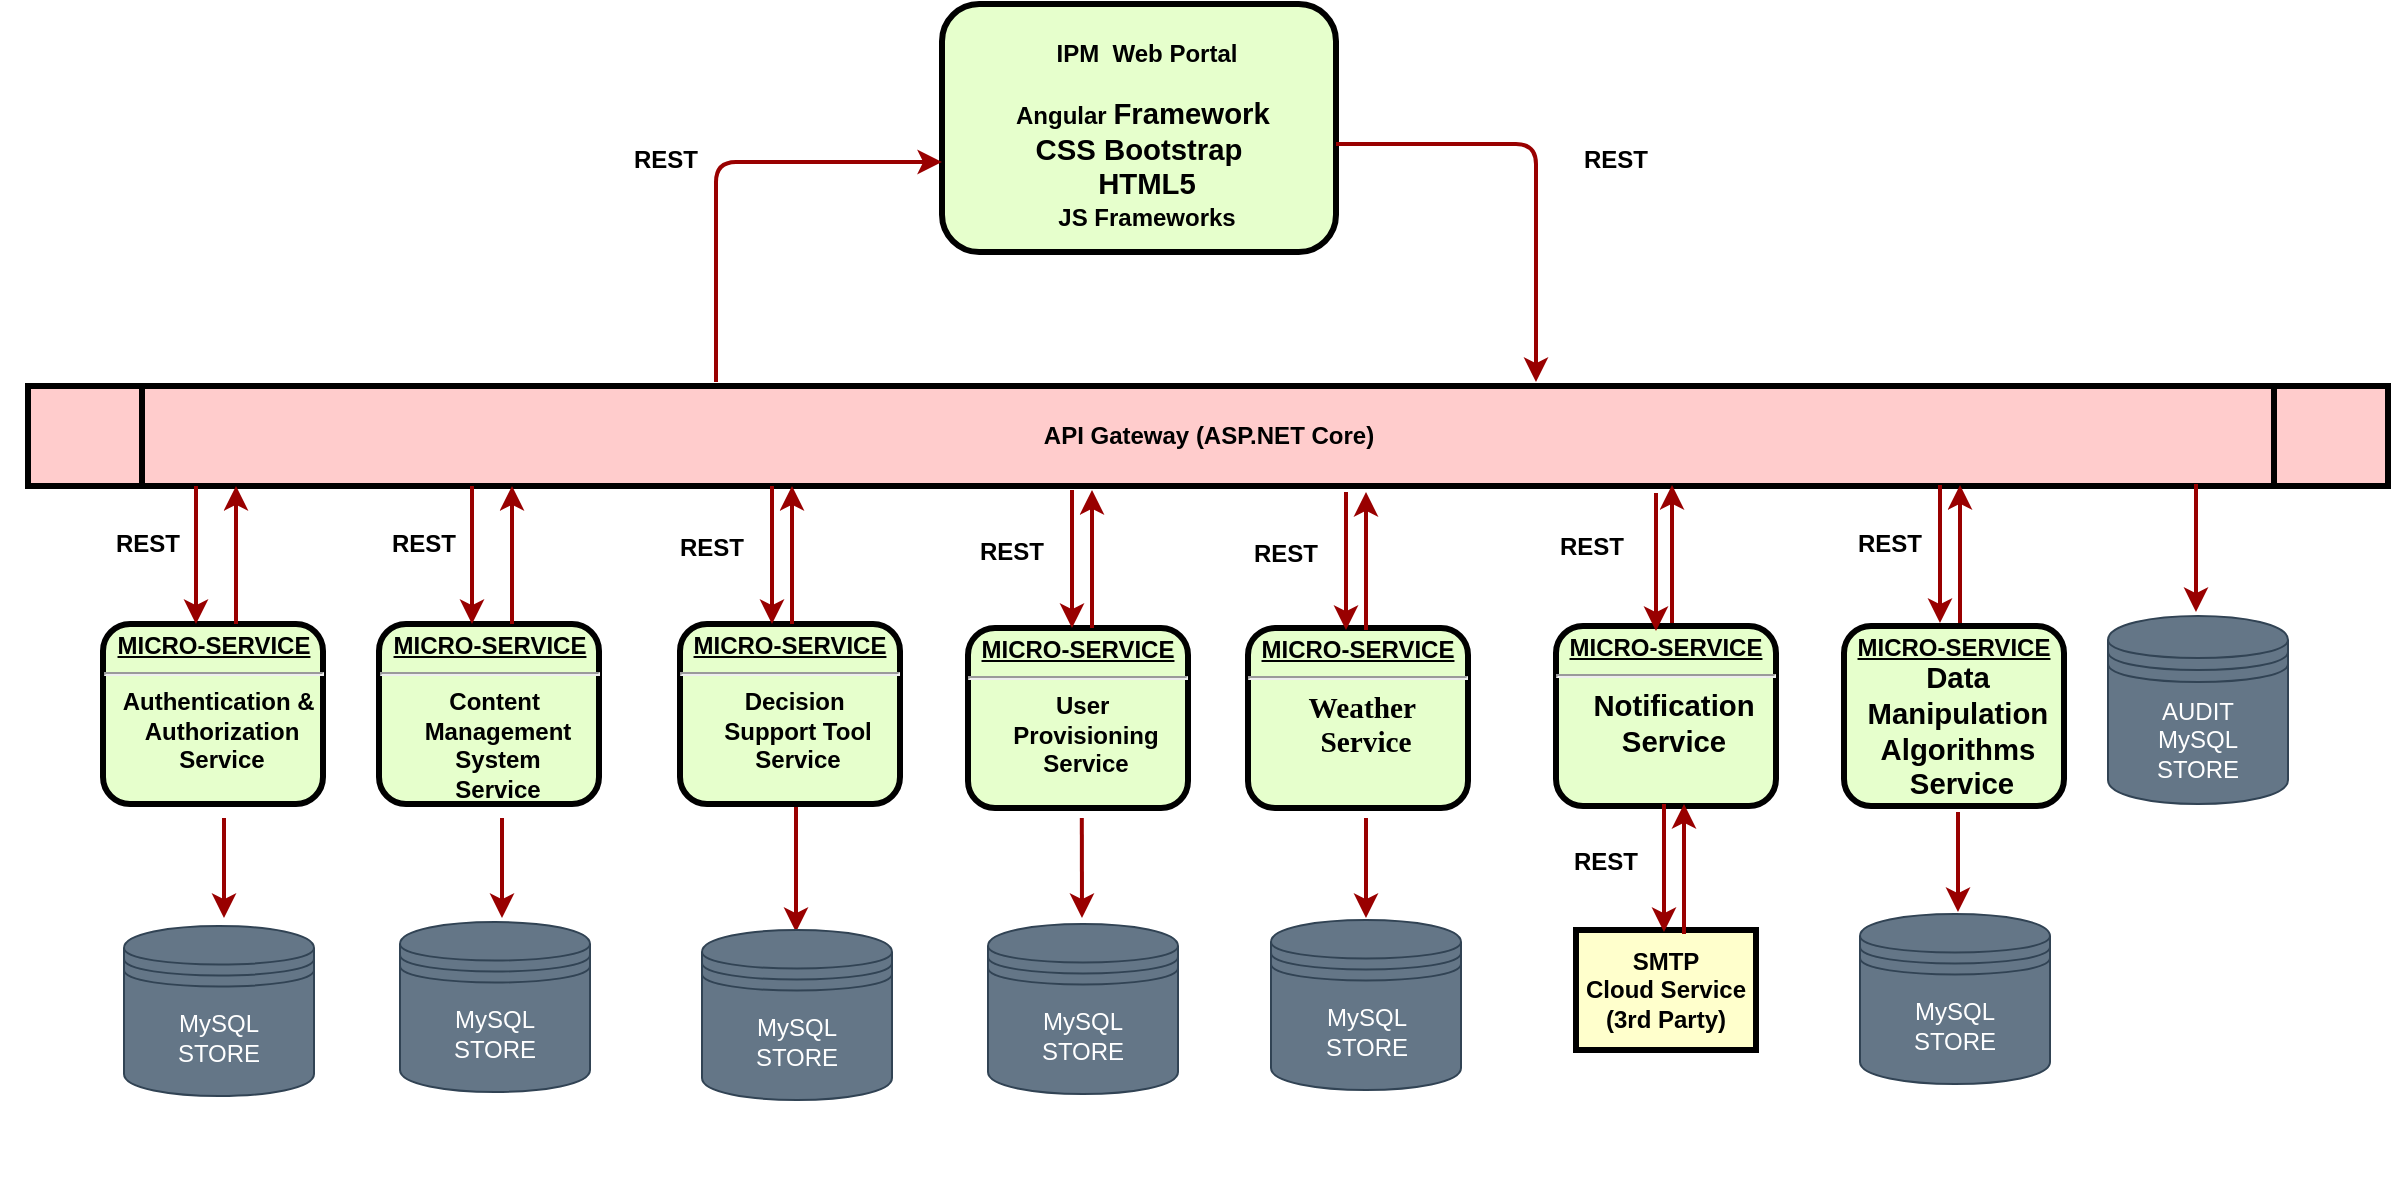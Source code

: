 <mxfile version="12.4.9" type="device"><diagram name="Page-1" id="c7558073-3199-34d8-9f00-42111426c3f3"><mxGraphModel dx="1304" dy="509" grid="1" gridSize="10" guides="1" tooltips="1" connect="1" arrows="1" fold="1" page="1" pageScale="1" pageWidth="826" pageHeight="1169" background="#ffffff" math="0" shadow="0"><root><mxCell id="0"/><mxCell id="1" parent="0"/><mxCell id="78" value="" style="edgeStyle=elbowEdgeStyle;elbow=horizontal;strokeColor=#990000;strokeWidth=2" parent="1" source="9" edge="1"><mxGeometry width="100" height="100" relative="1" as="geometry"><mxPoint x="530" y="600" as="sourcePoint"/><mxPoint x="564.235" y="664" as="targetPoint"/></mxGeometry></mxCell><mxCell id="2" value="&lt;p style=&quot;margin: 0px ; margin-top: 4px ; text-align: center ; text-decoration: underline&quot;&gt;&lt;/p&gt;&lt;p style=&quot;margin: 0px ; margin-left: 8px&quot;&gt;&lt;br&gt;&lt;/p&gt;&lt;p style=&quot;margin: 0px ; margin-left: 8px&quot;&gt;&lt;span&gt;IPM&amp;nbsp;&amp;nbsp;&lt;/span&gt;&lt;span&gt;Web Portal&lt;/span&gt;&lt;/p&gt;&lt;p style=&quot;margin: 0px ; margin-left: 8px&quot;&gt;&lt;span&gt;&lt;br&gt;&lt;/span&gt;&lt;/p&gt;&lt;p style=&quot;margin: 0px ; margin-left: 8px&quot;&gt;&lt;span lang=&quot;EN-GB&quot;&gt;Angular&amp;nbsp;&lt;/span&gt;&lt;span style=&quot;font-family: &amp;#34;calibri&amp;#34; , sans-serif ; font-size: 11pt&quot;&gt;Framework&amp;nbsp;&lt;/span&gt;&lt;/p&gt;&lt;font face=&quot;Calibri, sans-serif&quot;&gt;&lt;span style=&quot;font-size: 14.667px&quot;&gt;CSS Bootstrap&lt;/span&gt;&lt;/font&gt;&lt;p style=&quot;margin: 0px ; margin-left: 8px&quot;&gt;&lt;span style=&quot;font-family: &amp;#34;calibri&amp;#34; , sans-serif ; font-size: 11pt&quot;&gt;HTML5&lt;/span&gt;&lt;/p&gt;&lt;p style=&quot;margin: 0px ; margin-left: 8px&quot;&gt;JS Frameworks&lt;/p&gt;" style="verticalAlign=middle;align=center;overflow=fill;fontSize=12;fontFamily=Helvetica;html=1;rounded=1;fontStyle=1;strokeWidth=3;fillColor=#E6FFCC" parent="1" vertex="1"><mxGeometry x="637" y="200" width="197" height="124" as="geometry"/></mxCell><mxCell id="5" value="API Gateway (ASP.NET Core)" style="shape=process;whiteSpace=wrap;align=center;verticalAlign=middle;size=0.048;fontStyle=1;strokeWidth=3;fillColor=#FFCCCC" parent="1" vertex="1"><mxGeometry x="180" y="391" width="1180" height="50" as="geometry"/></mxCell><mxCell id="9" value="&lt;p style=&quot;margin: 0px ; margin-top: 4px ; text-align: center ; text-decoration: underline&quot;&gt;&lt;strong&gt;MICRO-SERVICE&lt;/strong&gt;&lt;/p&gt;&lt;hr&gt;&lt;p style=&quot;margin: 0px ; margin-left: 8px&quot;&gt;Decision&amp;nbsp;&lt;/p&gt;&lt;p style=&quot;margin: 0px ; margin-left: 8px&quot;&gt;Support Tool&lt;/p&gt;&lt;p style=&quot;margin: 0px ; margin-left: 8px&quot;&gt;Service&lt;/p&gt;&lt;p style=&quot;margin: 0px ; margin-left: 8px&quot;&gt;&lt;br&gt;&lt;/p&gt;" style="verticalAlign=middle;align=center;overflow=fill;fontSize=12;fontFamily=Helvetica;html=1;rounded=1;fontStyle=1;strokeWidth=3;fillColor=#E6FFCC" parent="1" vertex="1"><mxGeometry x="506" y="510" width="110" height="90" as="geometry"/></mxCell><mxCell id="11" value="&lt;p style=&quot;margin: 0px ; margin-top: 4px ; text-align: center ; text-decoration: underline&quot;&gt;&lt;strong&gt;MICRO-SERVICE&lt;/strong&gt;&lt;/p&gt;&lt;hr&gt;&lt;p style=&quot;margin: 0px ; margin-left: 8px&quot;&gt;Content&amp;nbsp;&lt;/p&gt;&lt;p style=&quot;margin: 0px ; margin-left: 8px&quot;&gt;Management&lt;/p&gt;&lt;p style=&quot;margin: 0px ; margin-left: 8px&quot;&gt;System&lt;/p&gt;&lt;p style=&quot;margin: 0px ; margin-left: 8px&quot;&gt;Service&lt;/p&gt;" style="verticalAlign=middle;align=center;overflow=fill;fontSize=12;fontFamily=Helvetica;html=1;rounded=1;fontStyle=1;strokeWidth=3;fillColor=#E6FFCC" parent="1" vertex="1"><mxGeometry x="355.5" y="510" width="110" height="90" as="geometry"/></mxCell><mxCell id="55" value="" style="edgeStyle=elbowEdgeStyle;elbow=horizontal;strokeColor=#990000;strokeWidth=2" parent="1" target="2" edge="1"><mxGeometry width="100" height="100" relative="1" as="geometry"><mxPoint x="524" y="389" as="sourcePoint"/><mxPoint x="439" y="428" as="targetPoint"/><Array as="points"><mxPoint x="524" y="279"/></Array></mxGeometry></mxCell><mxCell id="56" value="" style="edgeStyle=elbowEdgeStyle;elbow=horizontal;strokeColor=#990000;strokeWidth=2" parent="1" source="2" edge="1"><mxGeometry width="100" height="100" relative="1" as="geometry"><mxPoint x="339" y="498" as="sourcePoint"/><mxPoint x="934" y="389" as="targetPoint"/><Array as="points"><mxPoint x="934" y="270"/><mxPoint x="569" y="358"/></Array></mxGeometry></mxCell><mxCell id="76" value="" style="edgeStyle=elbowEdgeStyle;elbow=horizontal;strokeColor=#990000;strokeWidth=2" parent="1" edge="1"><mxGeometry width="100" height="100" relative="1" as="geometry"><mxPoint x="562" y="510" as="sourcePoint"/><mxPoint x="562" y="441" as="targetPoint"/><Array as="points"><mxPoint x="562" y="470"/></Array></mxGeometry></mxCell><mxCell id="77" value="" style="edgeStyle=elbowEdgeStyle;elbow=horizontal;strokeColor=#990000;strokeWidth=2" parent="1" edge="1"><mxGeometry width="100" height="100" relative="1" as="geometry"><mxPoint x="552" y="441" as="sourcePoint"/><mxPoint x="552" y="510" as="targetPoint"/><Array as="points"><mxPoint x="552" y="480"/></Array></mxGeometry></mxCell><mxCell id="88" value="" style="edgeStyle=elbowEdgeStyle;elbow=horizontal;strokeColor=#990000;strokeWidth=2" parent="1" edge="1"><mxGeometry width="100" height="100" relative="1" as="geometry"><mxPoint x="402.0" y="441" as="sourcePoint"/><mxPoint x="402.0" y="510" as="targetPoint"/><Array as="points"><mxPoint x="402" y="470"/></Array></mxGeometry></mxCell><mxCell id="89" value="" style="edgeStyle=elbowEdgeStyle;elbow=horizontal;strokeColor=#990000;strokeWidth=2" parent="1" edge="1"><mxGeometry width="100" height="100" relative="1" as="geometry"><mxPoint x="422.0" y="510" as="sourcePoint"/><mxPoint x="422.0" y="441" as="targetPoint"/><Array as="points"><mxPoint x="422" y="470"/></Array></mxGeometry></mxCell><mxCell id="90" value="REST" style="text;spacingTop=-5;align=center;fontStyle=1" parent="1" vertex="1"><mxGeometry x="959" y="269" width="30" height="20" as="geometry"/></mxCell><mxCell id="96" value="REST" style="text;spacingTop=-5;align=center;fontStyle=1" parent="1" vertex="1"><mxGeometry x="363.0" y="461" width="30" height="20" as="geometry"/></mxCell><mxCell id="sf-z4BYr8jezSpvxT41w-110" value="REST" style="text;spacingTop=-5;align=center;fontStyle=1" parent="1" vertex="1"><mxGeometry x="507.0" y="463" width="30" height="20" as="geometry"/></mxCell><mxCell id="sf-z4BYr8jezSpvxT41w-113" value="&lt;span style=&quot;color: rgba(0 , 0 , 0 , 0) ; font-family: monospace ; font-size: 0px&quot;&gt;%3CmxGraphModel%3E%3Croot%3E%3CmxCell%20id%3D%220%22%2F%3E%3CmxCell%20id%3D%221%22%20parent%3D%220%22%2F%3E%3CmxCell%20id%3D%222%22%20value%3D%22%26lt%3Bp%20style%3D%26quot%3Bmargin%3A%200px%20%3B%20margin-top%3A%204px%20%3B%20text-align%3A%20center%20%3B%20text-decoration%3A%20underline%26quot%3B%26gt%3B%26lt%3Bstrong%26gt%3BMICRO-SERVICE%26lt%3B%2Fstrong%26gt%3B%26lt%3B%2Fp%26gt%3B%26lt%3Bhr%26gt%3B%26lt%3Bp%20style%3D%26quot%3Bmargin%3A%200px%20%3B%20margin-left%3A%208px%26quot%3B%26gt%3BDecision%26amp%3Bnbsp%3B%26lt%3B%2Fp%26gt%3B%26lt%3Bp%20style%3D%26quot%3Bmargin%3A%200px%20%3B%20margin-left%3A%208px%26quot%3B%26gt%3BSupport%20Tool%26lt%3B%2Fp%26gt%3B%26lt%3Bp%20style%3D%26quot%3Bmargin%3A%200px%20%3B%20margin-left%3A%208px%26quot%3B%26gt%3BService%26lt%3B%2Fp%26gt%3B%26lt%3Bp%20style%3D%26quot%3Bmargin%3A%200px%20%3B%20margin-left%3A%208px%26quot%3B%26gt%3B%26lt%3Bbr%26gt%3B%26lt%3B%2Fp%26gt%3B%22%20style%3D%22verticalAlign%3Dmiddle%3Balign%3Dcenter%3Boverflow%3Dfill%3BfontSize%3D12%3BfontFamily%3DHelvetica%3Bhtml%3D1%3Brounded%3D1%3BfontStyle%3D1%3BstrokeWidth%3D3%3BfillColor%3D%23E6FFCC%22%20vertex%3D%221%22%20parent%3D%221%22%3E%3CmxGeometry%20x%3D%22506%22%20y%3D%22510%22%20width%3D%22110%22%20height%3D%2290%22%20as%3D%22geometry%22%2F%3E%3C%2FmxCell%3E%3C%2Froot%3E%3C%2FmxGraphModel%3E&lt;/span&gt;" style="text;html=1;align=center;verticalAlign=middle;resizable=0;points=[];;autosize=1;" parent="1" vertex="1"><mxGeometry x="797" y="537" width="20" height="20" as="geometry"/></mxCell><mxCell id="sf-z4BYr8jezSpvxT41w-114" value="&lt;p style=&quot;margin: 0px ; margin-top: 4px ; text-align: center ; text-decoration: underline&quot;&gt;&lt;strong&gt;MICRO-SERVICE&lt;/strong&gt;&lt;/p&gt;&lt;hr&gt;&lt;p style=&quot;margin: 0px ; margin-left: 8px&quot;&gt;User&amp;nbsp;&lt;/p&gt;&lt;p style=&quot;margin: 0px ; margin-left: 8px&quot;&gt;Provisioning&lt;/p&gt;&lt;p style=&quot;margin: 0px ; margin-left: 8px&quot;&gt;Service&lt;/p&gt;" style="verticalAlign=middle;align=center;overflow=fill;fontSize=12;fontFamily=Helvetica;html=1;rounded=1;fontStyle=1;strokeWidth=3;fillColor=#E6FFCC" parent="1" vertex="1"><mxGeometry x="650" y="512" width="110" height="90" as="geometry"/></mxCell><mxCell id="sf-z4BYr8jezSpvxT41w-115" value="&lt;p style=&quot;margin: 0px ; margin-top: 4px ; text-align: center ; text-decoration: underline&quot;&gt;&lt;strong&gt;MICRO-SERVICE&lt;/strong&gt;&lt;/p&gt;&lt;hr&gt;&lt;p style=&quot;margin: 0px ; margin-left: 8px&quot;&gt;&lt;span lang=&quot;EN-GB&quot; style=&quot;font-size: 11.0pt ; line-height: 110% ; font-family: &amp;#34;calibri&amp;#34; , &amp;#34;sans-serif&amp;#34;&quot;&gt;Weather&amp;nbsp;&lt;/span&gt;&lt;/p&gt;&lt;p style=&quot;margin: 0px ; margin-left: 8px&quot;&gt;&lt;span lang=&quot;EN-GB&quot; style=&quot;font-size: 11.0pt ; line-height: 110% ; font-family: &amp;#34;calibri&amp;#34; , &amp;#34;sans-serif&amp;#34;&quot;&gt;Service&lt;/span&gt;&lt;br&gt;&lt;/p&gt;&lt;p style=&quot;margin: 0px ; margin-left: 8px&quot;&gt;&lt;br&gt;&lt;/p&gt;" style="verticalAlign=middle;align=center;overflow=fill;fontSize=12;fontFamily=Helvetica;html=1;rounded=1;fontStyle=1;strokeWidth=3;fillColor=#E6FFCC" parent="1" vertex="1"><mxGeometry x="790" y="512" width="110" height="90" as="geometry"/></mxCell><mxCell id="sf-z4BYr8jezSpvxT41w-119" value="" style="edgeStyle=elbowEdgeStyle;elbow=horizontal;strokeColor=#990000;strokeWidth=2" parent="1" edge="1"><mxGeometry width="100" height="100" relative="1" as="geometry"><mxPoint x="712" y="512" as="sourcePoint"/><mxPoint x="712" y="443" as="targetPoint"/><Array as="points"><mxPoint x="712" y="472"/></Array></mxGeometry></mxCell><mxCell id="sf-z4BYr8jezSpvxT41w-120" value="" style="edgeStyle=elbowEdgeStyle;elbow=horizontal;strokeColor=#990000;strokeWidth=2" parent="1" edge="1"><mxGeometry width="100" height="100" relative="1" as="geometry"><mxPoint x="702" y="443" as="sourcePoint"/><mxPoint x="702" y="512" as="targetPoint"/><Array as="points"><mxPoint x="702" y="482"/></Array></mxGeometry></mxCell><mxCell id="sf-z4BYr8jezSpvxT41w-121" value="REST" style="text;spacingTop=-5;align=center;fontStyle=1" parent="1" vertex="1"><mxGeometry x="657.0" y="465" width="30" height="20" as="geometry"/></mxCell><mxCell id="sf-z4BYr8jezSpvxT41w-122" value="" style="edgeStyle=elbowEdgeStyle;elbow=horizontal;strokeColor=#990000;strokeWidth=2" parent="1" edge="1"><mxGeometry width="100" height="100" relative="1" as="geometry"><mxPoint x="849" y="513" as="sourcePoint"/><mxPoint x="849" y="444" as="targetPoint"/><Array as="points"><mxPoint x="849" y="473"/></Array></mxGeometry></mxCell><mxCell id="sf-z4BYr8jezSpvxT41w-123" value="" style="edgeStyle=elbowEdgeStyle;elbow=horizontal;strokeColor=#990000;strokeWidth=2" parent="1" edge="1"><mxGeometry width="100" height="100" relative="1" as="geometry"><mxPoint x="839" y="444" as="sourcePoint"/><mxPoint x="839" y="513" as="targetPoint"/><Array as="points"><mxPoint x="839" y="483"/></Array></mxGeometry></mxCell><mxCell id="sf-z4BYr8jezSpvxT41w-124" value="REST" style="text;spacingTop=-5;align=center;fontStyle=1" parent="1" vertex="1"><mxGeometry x="794.0" y="466" width="30" height="20" as="geometry"/></mxCell><mxCell id="sf-z4BYr8jezSpvxT41w-142" value="&lt;p style=&quot;margin: 0px ; margin-top: 4px ; text-align: center ; text-decoration: underline&quot;&gt;&lt;strong&gt;MICRO-SERVICE&lt;/strong&gt;&lt;/p&gt;&lt;hr&gt;&lt;p style=&quot;margin: 0px ; margin-left: 8px&quot;&gt;&lt;font face=&quot;calibri, sans-serif&quot;&gt;&lt;span style=&quot;font-size: 14.667px&quot;&gt;Notification&lt;/span&gt;&lt;/font&gt;&lt;/p&gt;&lt;p style=&quot;margin: 0px ; margin-left: 8px&quot;&gt;&lt;font face=&quot;calibri, sans-serif&quot;&gt;&lt;span style=&quot;font-size: 14.667px&quot;&gt;Service&lt;/span&gt;&lt;/font&gt;&lt;br&gt;&lt;/p&gt;&lt;p style=&quot;margin: 0px ; margin-left: 8px&quot;&gt;&lt;br&gt;&lt;/p&gt;" style="verticalAlign=middle;align=center;overflow=fill;fontSize=12;fontFamily=Helvetica;html=1;rounded=1;fontStyle=1;strokeWidth=3;fillColor=#E6FFCC" parent="1" vertex="1"><mxGeometry x="944" y="511" width="110" height="90" as="geometry"/></mxCell><mxCell id="sf-z4BYr8jezSpvxT41w-143" value="" style="edgeStyle=elbowEdgeStyle;elbow=horizontal;strokeColor=#990000;strokeWidth=2" parent="1" edge="1"><mxGeometry width="100" height="100" relative="1" as="geometry"><mxPoint x="1002" y="509.5" as="sourcePoint"/><mxPoint x="1002" y="440.5" as="targetPoint"/><Array as="points"><mxPoint x="1002" y="469.5"/></Array></mxGeometry></mxCell><mxCell id="sf-z4BYr8jezSpvxT41w-144" value="REST" style="text;spacingTop=-5;align=center;fontStyle=1" parent="1" vertex="1"><mxGeometry x="947.0" y="462.5" width="30" height="20" as="geometry"/></mxCell><mxCell id="sf-z4BYr8jezSpvxT41w-146" value="" style="edgeStyle=elbowEdgeStyle;elbow=horizontal;strokeColor=#990000;strokeWidth=2" parent="1" edge="1"><mxGeometry width="100" height="100" relative="1" as="geometry"><mxPoint x="994" y="444.5" as="sourcePoint"/><mxPoint x="994" y="513.5" as="targetPoint"/><Array as="points"><mxPoint x="994" y="483.5"/></Array></mxGeometry></mxCell><mxCell id="sf-z4BYr8jezSpvxT41w-148" value="SMTP&#10;Cloud Service&#10;(3rd Party)" style="whiteSpace=wrap;align=center;verticalAlign=middle;fontStyle=1;strokeWidth=3;fillColor=#FFFFCC" parent="1" vertex="1"><mxGeometry x="954" y="663" width="90" height="60" as="geometry"/></mxCell><mxCell id="sf-z4BYr8jezSpvxT41w-149" value="" style="edgeStyle=elbowEdgeStyle;elbow=horizontal;strokeColor=#990000;strokeWidth=2" parent="1" edge="1"><mxGeometry width="100" height="100" relative="1" as="geometry"><mxPoint x="998" y="600" as="sourcePoint"/><mxPoint x="998" y="664" as="targetPoint"/></mxGeometry></mxCell><mxCell id="sf-z4BYr8jezSpvxT41w-150" value="" style="edgeStyle=elbowEdgeStyle;elbow=horizontal;strokeColor=#990000;strokeWidth=2" parent="1" edge="1"><mxGeometry width="100" height="100" relative="1" as="geometry"><mxPoint x="1008" y="665" as="sourcePoint"/><mxPoint x="1008" y="600" as="targetPoint"/><Array as="points"><mxPoint x="1008" y="625"/></Array></mxGeometry></mxCell><mxCell id="sf-z4BYr8jezSpvxT41w-155" value="" style="edgeStyle=elbowEdgeStyle;elbow=horizontal;strokeColor=#990000;strokeWidth=2" parent="1" edge="1"><mxGeometry width="100" height="100" relative="1" as="geometry"><mxPoint x="1264" y="440" as="sourcePoint"/><mxPoint x="1264" y="504" as="targetPoint"/></mxGeometry></mxCell><mxCell id="sf-z4BYr8jezSpvxT41w-171" value="REST" style="text;spacingTop=-5;align=center;fontStyle=1" parent="1" vertex="1"><mxGeometry x="484" y="269" width="30" height="20" as="geometry"/></mxCell><mxCell id="sf-z4BYr8jezSpvxT41w-178" value="AUDIT&lt;br&gt;MySQL&lt;br&gt;STORE" style="shape=datastore;whiteSpace=wrap;html=1;fillColor=#647687;strokeColor=#314354;fontColor=#ffffff;" parent="1" vertex="1"><mxGeometry x="1220" y="506" width="90" height="94" as="geometry"/></mxCell><mxCell id="sf-z4BYr8jezSpvxT41w-179" value="MySQL&lt;br&gt;STORE" style="shape=datastore;whiteSpace=wrap;html=1;fillColor=#647687;strokeColor=#314354;fontColor=#ffffff;" parent="1" vertex="1"><mxGeometry x="366" y="659" width="95" height="85" as="geometry"/></mxCell><mxCell id="sf-z4BYr8jezSpvxT41w-180" value="MySQL&lt;br&gt;STORE" style="shape=datastore;whiteSpace=wrap;html=1;fillColor=#647687;strokeColor=#314354;fontColor=#ffffff;" parent="1" vertex="1"><mxGeometry x="517" y="663" width="95" height="85" as="geometry"/></mxCell><mxCell id="sf-z4BYr8jezSpvxT41w-181" value="MySQL&lt;br&gt;STORE" style="shape=datastore;whiteSpace=wrap;html=1;fillColor=#647687;strokeColor=#314354;fontColor=#ffffff;" parent="1" vertex="1"><mxGeometry x="660" y="660" width="95" height="85" as="geometry"/></mxCell><mxCell id="sf-z4BYr8jezSpvxT41w-182" value="&lt;span style=&quot;color: rgba(0 , 0 , 0 , 0) ; font-family: monospace ; font-size: 0px&quot;&gt;%3CmxGraphModel%3E%3Croot%3E%3CmxCell%20id%3D%220%22%2F%3E%3CmxCell%20id%3D%221%22%20parent%3D%220%22%2F%3E%3CmxCell%20id%3D%222%22%20value%3D%22MySQL%26lt%3Bbr%26gt%3BSTORE%22%20style%3D%22shape%3Ddatastore%3BwhiteSpace%3Dwrap%3Bhtml%3D1%3BfillColor%3D%23647687%3BstrokeColor%3D%23314354%3BfontColor%3D%23ffffff%3B%22%20vertex%3D%221%22%20parent%3D%221%22%3E%3CmxGeometry%20x%3D%22660%22%20y%3D%22656%22%20width%3D%2295%22%20height%3D%2285%22%20as%3D%22geometry%22%2F%3E%3C%2FmxCell%3E%3C%2Froot%3E%3C%2FmxGraphModel%3E&lt;/span&gt;" style="text;html=1;align=center;verticalAlign=middle;resizable=0;points=[];;autosize=1;" parent="1" vertex="1"><mxGeometry x="836" y="727" width="20" height="20" as="geometry"/></mxCell><mxCell id="sf-z4BYr8jezSpvxT41w-184" value="MySQL&lt;br&gt;STORE" style="shape=datastore;whiteSpace=wrap;html=1;fillColor=#647687;strokeColor=#314354;fontColor=#ffffff;" parent="1" vertex="1"><mxGeometry x="801.5" y="658" width="95" height="85" as="geometry"/></mxCell><mxCell id="sf-z4BYr8jezSpvxT41w-186" value="REST" style="text;spacingTop=-5;align=center;fontStyle=1" parent="1" vertex="1"><mxGeometry x="954.0" y="620" width="30" height="20" as="geometry"/></mxCell><mxCell id="KvG7-HtRqaf0l1qWaIKD-96" value="&lt;span style=&quot;color: rgba(0 , 0 , 0 , 0) ; font-family: monospace ; font-size: 0px&quot;&gt;%3CmxGraphModel%3E%3Croot%3E%3CmxCell%20id%3D%220%22%2F%3E%3CmxCell%20id%3D%221%22%20parent%3D%220%22%2F%3E%3CmxCell%20id%3D%222%22%20value%3D%22%22%20style%3D%22edgeStyle%3DelbowEdgeStyle%3Belbow%3Dhorizontal%3BstrokeColor%3D%23990000%3BstrokeWidth%3D2%22%20edge%3D%221%22%20parent%3D%221%22%3E%3CmxGeometry%20width%3D%22100%22%20height%3D%22100%22%20relative%3D%221%22%20as%3D%22geometry%22%3E%3CmxPoint%20x%3D%22399%22%20y%3D%22600%22%20as%3D%22sourcePoint%22%2F%3E%3CmxPoint%20x%3D%22399%22%20y%3D%22650%22%20as%3D%22targetPoint%22%2F%3E%3C%2FmxGeometry%3E%3C%2FmxCell%3E%3C%2Froot%3E%3C%2FmxGraphModel%3E&lt;/span&gt;" style="text;html=1;align=center;verticalAlign=middle;resizable=0;points=[];autosize=1;" vertex="1" parent="1"><mxGeometry x="166" y="621" width="20" height="20" as="geometry"/></mxCell><mxCell id="KvG7-HtRqaf0l1qWaIKD-97" value="&lt;span style=&quot;color: rgba(0 , 0 , 0 , 0) ; font-family: monospace ; font-size: 0px&quot;&gt;%3CmxGraphModel%3E%3Croot%3E%3CmxCell%20id%3D%220%22%2F%3E%3CmxCell%20id%3D%221%22%20parent%3D%220%22%2F%3E%3CmxCell%20id%3D%222%22%20value%3D%22%22%20style%3D%22edgeStyle%3DelbowEdgeStyle%3Belbow%3Dhorizontal%3BstrokeColor%3D%23990000%3BstrokeWidth%3D2%22%20edge%3D%221%22%20parent%3D%221%22%3E%3CmxGeometry%20width%3D%22100%22%20height%3D%22100%22%20relative%3D%221%22%20as%3D%22geometry%22%3E%3CmxPoint%20x%3D%22399%22%20y%3D%22600%22%20as%3D%22sourcePoint%22%2F%3E%3CmxPoint%20x%3D%22399%22%20y%3D%22650%22%20as%3D%22targetPoint%22%2F%3E%3C%2FmxGeometry%3E%3C%2FmxCell%3E%3C%2Froot%3E%3C%2FmxGraphModel%3E&lt;/span&gt;" style="text;html=1;align=center;verticalAlign=middle;resizable=0;points=[];autosize=1;" vertex="1" parent="1"><mxGeometry x="378" y="777" width="20" height="20" as="geometry"/></mxCell><mxCell id="KvG7-HtRqaf0l1qWaIKD-107" value="" style="edgeStyle=elbowEdgeStyle;elbow=horizontal;strokeColor=#990000;strokeWidth=2" edge="1" parent="1"><mxGeometry width="100" height="100" relative="1" as="geometry"><mxPoint x="417" y="607" as="sourcePoint"/><mxPoint x="417" y="657" as="targetPoint"/></mxGeometry></mxCell><mxCell id="KvG7-HtRqaf0l1qWaIKD-109" value="" style="edgeStyle=elbowEdgeStyle;elbow=horizontal;strokeColor=#990000;strokeWidth=2" edge="1" parent="1"><mxGeometry width="100" height="100" relative="1" as="geometry"><mxPoint x="849" y="607" as="sourcePoint"/><mxPoint x="849" y="657" as="targetPoint"/></mxGeometry></mxCell><mxCell id="KvG7-HtRqaf0l1qWaIKD-115" value="" style="edgeStyle=elbowEdgeStyle;elbow=horizontal;strokeColor=#990000;strokeWidth=2" edge="1" parent="1"><mxGeometry width="100" height="100" relative="1" as="geometry"><mxPoint x="706.91" y="607" as="sourcePoint"/><mxPoint x="706.91" y="657" as="targetPoint"/></mxGeometry></mxCell><mxCell id="KvG7-HtRqaf0l1qWaIKD-123" value="&lt;p style=&quot;margin: 0px ; margin-top: 4px ; text-align: center ; text-decoration: underline&quot;&gt;&lt;strong&gt;MICRO-SERVICE&lt;/strong&gt;&lt;/p&gt;&lt;p style=&quot;margin: 0px ; margin-left: 8px&quot;&gt;&lt;font face=&quot;calibri, sans-serif&quot;&gt;&lt;span style=&quot;font-size: 14.667px&quot;&gt;Data&amp;nbsp;&lt;/span&gt;&lt;/font&gt;&lt;/p&gt;&lt;p style=&quot;margin: 0px ; margin-left: 8px&quot;&gt;&lt;font face=&quot;calibri, sans-serif&quot;&gt;&lt;span style=&quot;font-size: 14.667px&quot;&gt;Manipulation&amp;nbsp;&lt;/span&gt;&lt;/font&gt;&lt;/p&gt;&lt;p style=&quot;margin: 0px ; margin-left: 8px&quot;&gt;&lt;font face=&quot;calibri, sans-serif&quot;&gt;&lt;span style=&quot;font-size: 14.667px&quot;&gt;Algorithms&amp;nbsp;&lt;/span&gt;&lt;/font&gt;&lt;/p&gt;&lt;p style=&quot;margin: 0px ; margin-left: 8px&quot;&gt;&lt;font face=&quot;calibri, sans-serif&quot;&gt;&lt;span style=&quot;font-size: 14.667px&quot;&gt;Service&lt;/span&gt;&lt;/font&gt;&lt;br&gt;&lt;/p&gt;&lt;p style=&quot;margin: 0px ; margin-left: 8px&quot;&gt;&lt;br&gt;&lt;/p&gt;" style="verticalAlign=middle;align=center;overflow=fill;fontSize=12;fontFamily=Helvetica;html=1;rounded=1;fontStyle=1;strokeWidth=3;fillColor=#E6FFCC" vertex="1" parent="1"><mxGeometry x="1088" y="511" width="110" height="90" as="geometry"/></mxCell><mxCell id="KvG7-HtRqaf0l1qWaIKD-124" value="" style="edgeStyle=elbowEdgeStyle;elbow=horizontal;strokeColor=#990000;strokeWidth=2" edge="1" parent="1"><mxGeometry width="100" height="100" relative="1" as="geometry"><mxPoint x="1146" y="509.5" as="sourcePoint"/><mxPoint x="1146" y="440.5" as="targetPoint"/><Array as="points"><mxPoint x="1146" y="469.5"/></Array></mxGeometry></mxCell><mxCell id="KvG7-HtRqaf0l1qWaIKD-125" value="" style="edgeStyle=elbowEdgeStyle;elbow=horizontal;strokeColor=#990000;strokeWidth=2" edge="1" parent="1"><mxGeometry width="100" height="100" relative="1" as="geometry"><mxPoint x="1136" y="440.5" as="sourcePoint"/><mxPoint x="1136" y="509.5" as="targetPoint"/><Array as="points"><mxPoint x="1136" y="479.5"/></Array></mxGeometry></mxCell><mxCell id="KvG7-HtRqaf0l1qWaIKD-126" value="" style="edgeStyle=elbowEdgeStyle;elbow=horizontal;strokeColor=#990000;strokeWidth=2" edge="1" parent="1"><mxGeometry width="100" height="100" relative="1" as="geometry"><mxPoint x="1145" y="604" as="sourcePoint"/><mxPoint x="1145" y="654" as="targetPoint"/></mxGeometry></mxCell><mxCell id="KvG7-HtRqaf0l1qWaIKD-127" value="MySQL&lt;br&gt;STORE" style="shape=datastore;whiteSpace=wrap;html=1;fillColor=#647687;strokeColor=#314354;fontColor=#ffffff;" vertex="1" parent="1"><mxGeometry x="1096" y="655" width="95" height="85" as="geometry"/></mxCell><mxCell id="KvG7-HtRqaf0l1qWaIKD-130" value="REST" style="text;spacingTop=-5;align=center;fontStyle=1" vertex="1" parent="1"><mxGeometry x="1096.0" y="461" width="30" height="20" as="geometry"/></mxCell><mxCell id="KvG7-HtRqaf0l1qWaIKD-131" value="&lt;p style=&quot;margin: 0px ; margin-top: 4px ; text-align: center ; text-decoration: underline&quot;&gt;&lt;strong&gt;MICRO-SERVICE&lt;/strong&gt;&lt;/p&gt;&lt;hr&gt;&lt;p style=&quot;margin: 0px ; margin-left: 8px&quot;&gt;&lt;span&gt;Authentication &amp;amp;&amp;nbsp;&lt;/span&gt;&lt;/p&gt;&lt;p style=&quot;margin: 0px ; margin-left: 8px&quot;&gt;&lt;span&gt;Authorization&lt;/span&gt;&lt;/p&gt;&lt;p style=&quot;margin: 0px ; margin-left: 8px&quot;&gt;&lt;span&gt;Service&lt;/span&gt;&lt;br&gt;&lt;/p&gt;" style="verticalAlign=middle;align=center;overflow=fill;fontSize=12;fontFamily=Helvetica;html=1;rounded=1;fontStyle=1;strokeWidth=3;fillColor=#E6FFCC" vertex="1" parent="1"><mxGeometry x="217.5" y="510" width="110" height="90" as="geometry"/></mxCell><mxCell id="KvG7-HtRqaf0l1qWaIKD-132" value="" style="edgeStyle=elbowEdgeStyle;elbow=horizontal;strokeColor=#990000;strokeWidth=2" edge="1" parent="1"><mxGeometry width="100" height="100" relative="1" as="geometry"><mxPoint x="264.0" y="441" as="sourcePoint"/><mxPoint x="264.0" y="510" as="targetPoint"/><Array as="points"><mxPoint x="264" y="470"/></Array></mxGeometry></mxCell><mxCell id="KvG7-HtRqaf0l1qWaIKD-133" value="" style="edgeStyle=elbowEdgeStyle;elbow=horizontal;strokeColor=#990000;strokeWidth=2" edge="1" parent="1"><mxGeometry width="100" height="100" relative="1" as="geometry"><mxPoint x="284.0" y="510" as="sourcePoint"/><mxPoint x="284.0" y="441" as="targetPoint"/><Array as="points"><mxPoint x="284" y="470"/></Array></mxGeometry></mxCell><mxCell id="KvG7-HtRqaf0l1qWaIKD-134" value="REST" style="text;spacingTop=-5;align=center;fontStyle=1" vertex="1" parent="1"><mxGeometry x="225.0" y="461" width="30" height="20" as="geometry"/></mxCell><mxCell id="KvG7-HtRqaf0l1qWaIKD-135" value="MySQL&lt;br&gt;STORE" style="shape=datastore;whiteSpace=wrap;html=1;fillColor=#647687;strokeColor=#314354;fontColor=#ffffff;" vertex="1" parent="1"><mxGeometry x="228" y="661" width="95" height="85" as="geometry"/></mxCell><mxCell id="KvG7-HtRqaf0l1qWaIKD-136" value="" style="edgeStyle=elbowEdgeStyle;elbow=horizontal;strokeColor=#990000;strokeWidth=2" edge="1" parent="1"><mxGeometry width="100" height="100" relative="1" as="geometry"><mxPoint x="278" y="607" as="sourcePoint"/><mxPoint x="278" y="657.0" as="targetPoint"/></mxGeometry></mxCell></root></mxGraphModel></diagram></mxfile>